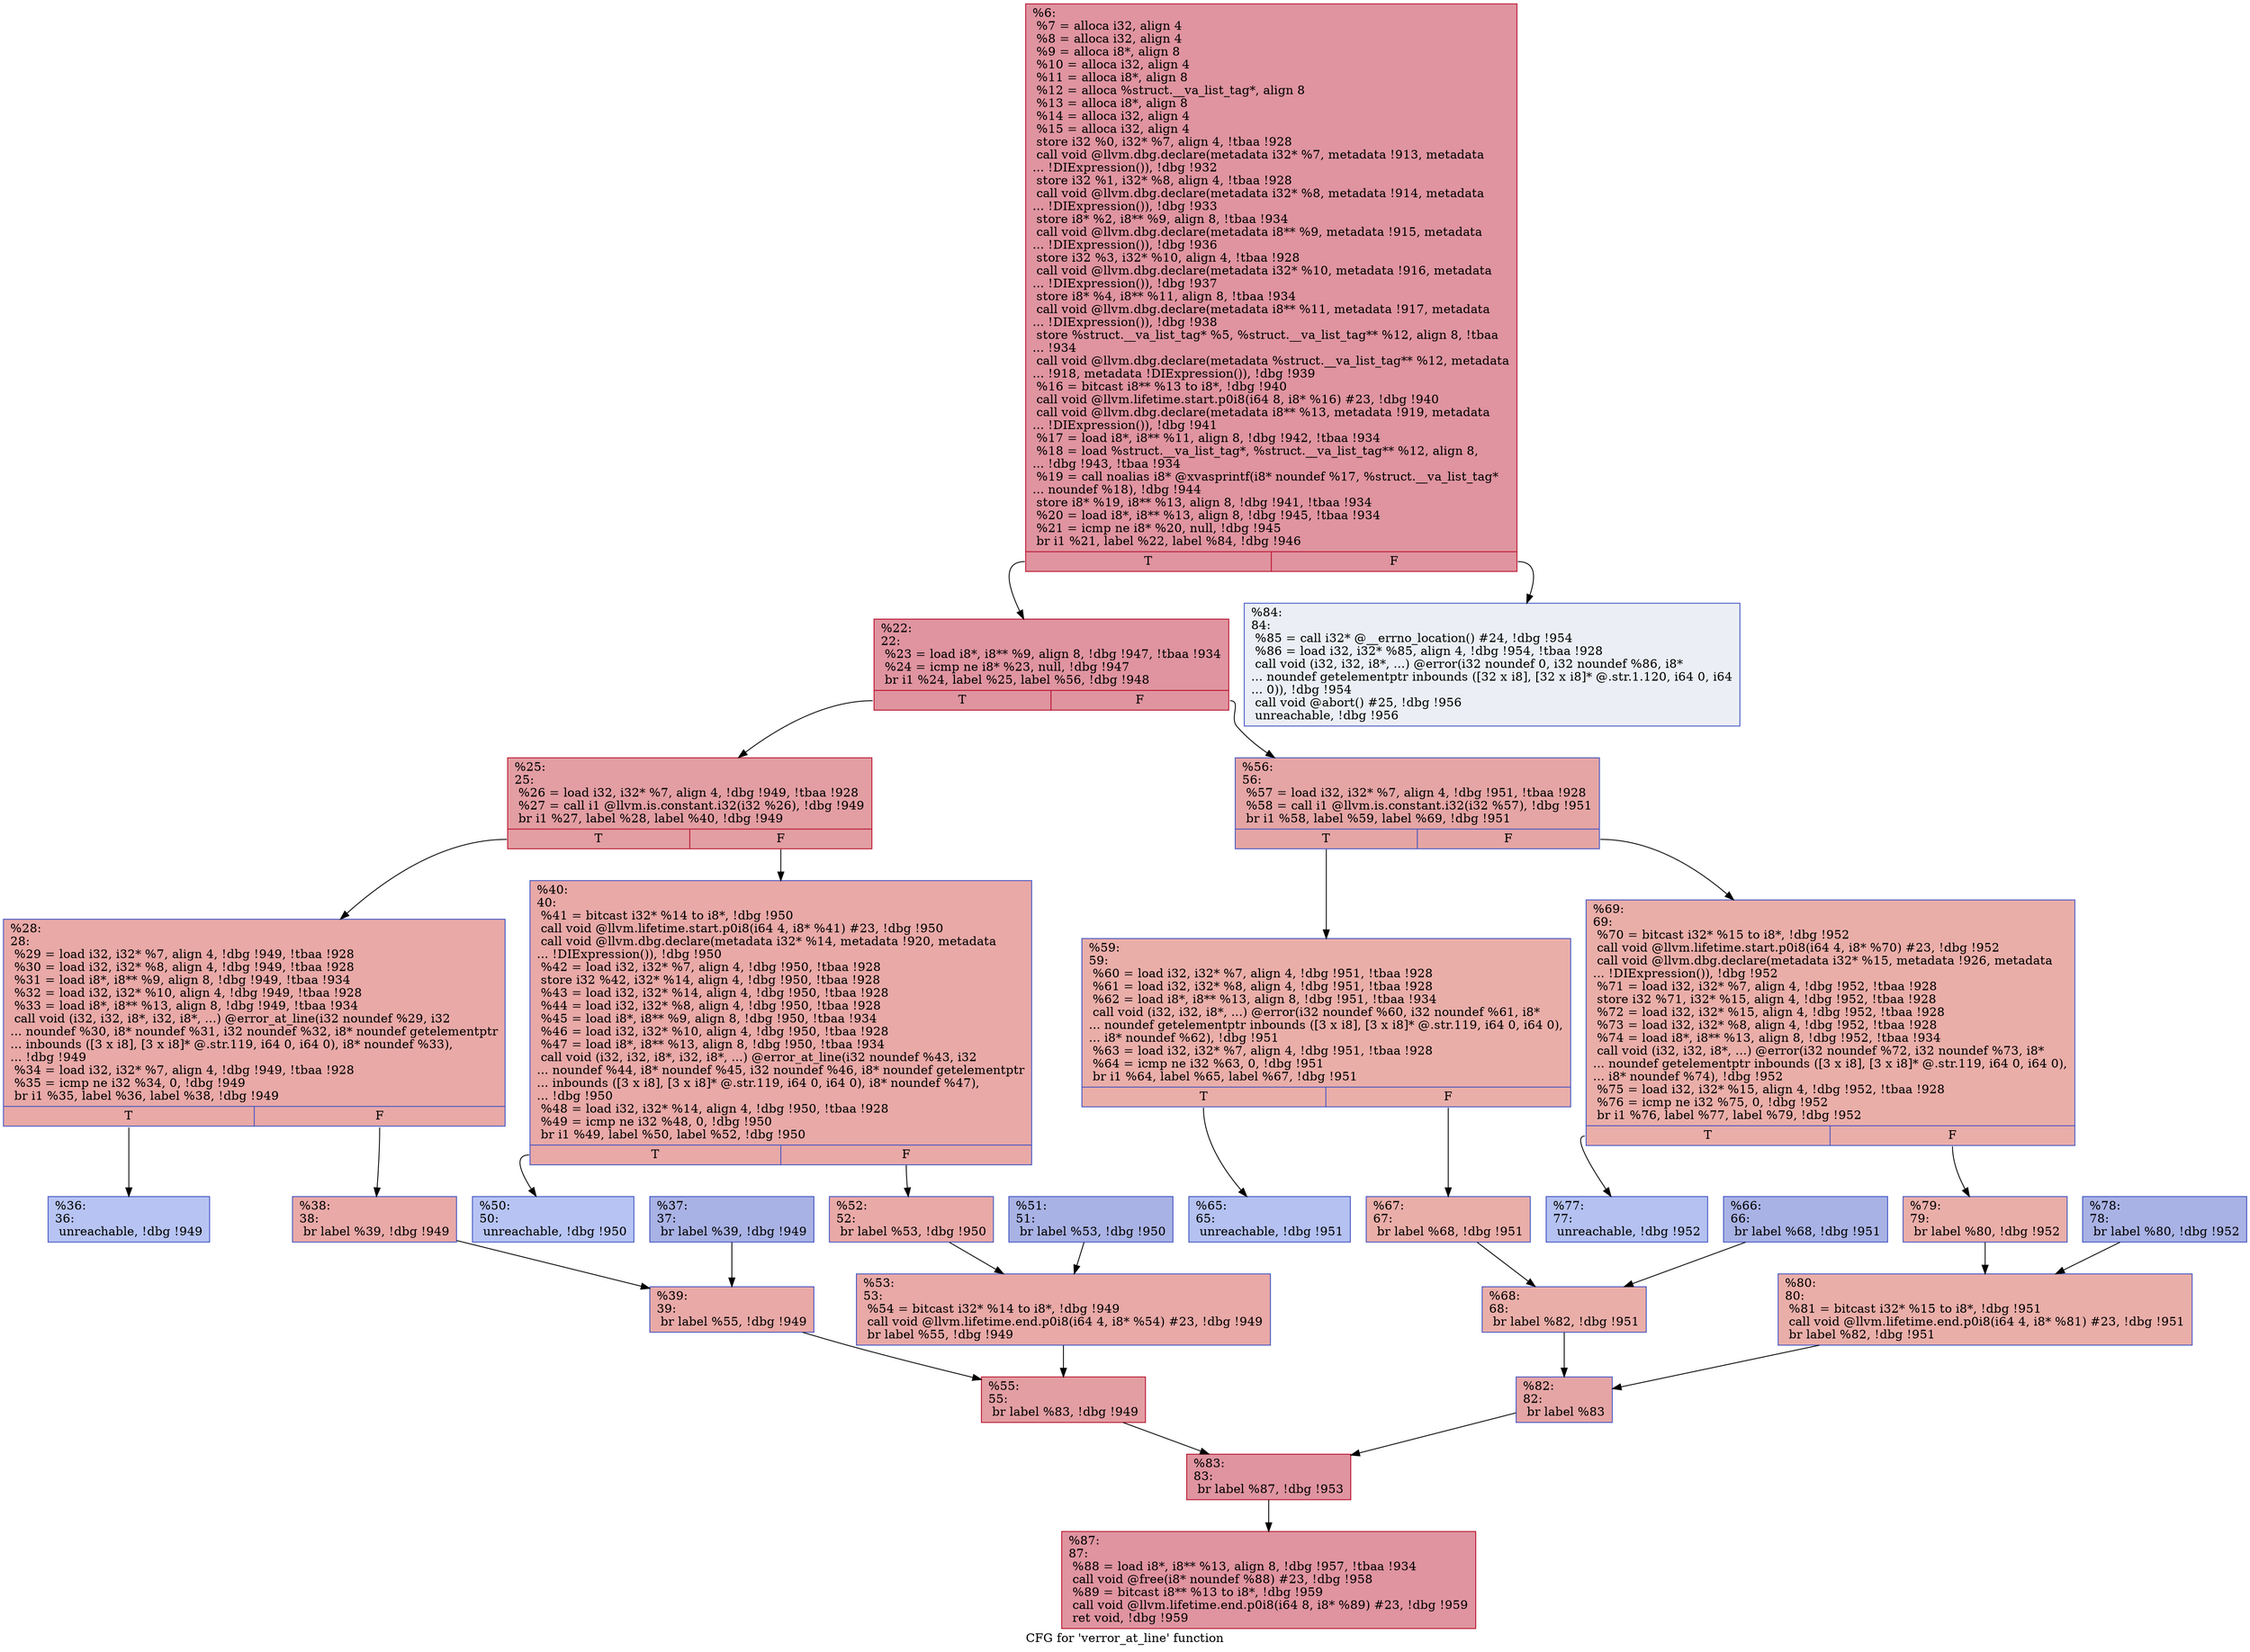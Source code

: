 digraph "CFG for 'verror_at_line' function" {
	label="CFG for 'verror_at_line' function";

	Node0x15d8290 [shape=record,color="#b70d28ff", style=filled, fillcolor="#b70d2870",label="{%6:\l  %7 = alloca i32, align 4\l  %8 = alloca i32, align 4\l  %9 = alloca i8*, align 8\l  %10 = alloca i32, align 4\l  %11 = alloca i8*, align 8\l  %12 = alloca %struct.__va_list_tag*, align 8\l  %13 = alloca i8*, align 8\l  %14 = alloca i32, align 4\l  %15 = alloca i32, align 4\l  store i32 %0, i32* %7, align 4, !tbaa !928\l  call void @llvm.dbg.declare(metadata i32* %7, metadata !913, metadata\l... !DIExpression()), !dbg !932\l  store i32 %1, i32* %8, align 4, !tbaa !928\l  call void @llvm.dbg.declare(metadata i32* %8, metadata !914, metadata\l... !DIExpression()), !dbg !933\l  store i8* %2, i8** %9, align 8, !tbaa !934\l  call void @llvm.dbg.declare(metadata i8** %9, metadata !915, metadata\l... !DIExpression()), !dbg !936\l  store i32 %3, i32* %10, align 4, !tbaa !928\l  call void @llvm.dbg.declare(metadata i32* %10, metadata !916, metadata\l... !DIExpression()), !dbg !937\l  store i8* %4, i8** %11, align 8, !tbaa !934\l  call void @llvm.dbg.declare(metadata i8** %11, metadata !917, metadata\l... !DIExpression()), !dbg !938\l  store %struct.__va_list_tag* %5, %struct.__va_list_tag** %12, align 8, !tbaa\l... !934\l  call void @llvm.dbg.declare(metadata %struct.__va_list_tag** %12, metadata\l... !918, metadata !DIExpression()), !dbg !939\l  %16 = bitcast i8** %13 to i8*, !dbg !940\l  call void @llvm.lifetime.start.p0i8(i64 8, i8* %16) #23, !dbg !940\l  call void @llvm.dbg.declare(metadata i8** %13, metadata !919, metadata\l... !DIExpression()), !dbg !941\l  %17 = load i8*, i8** %11, align 8, !dbg !942, !tbaa !934\l  %18 = load %struct.__va_list_tag*, %struct.__va_list_tag** %12, align 8,\l... !dbg !943, !tbaa !934\l  %19 = call noalias i8* @xvasprintf(i8* noundef %17, %struct.__va_list_tag*\l... noundef %18), !dbg !944\l  store i8* %19, i8** %13, align 8, !dbg !941, !tbaa !934\l  %20 = load i8*, i8** %13, align 8, !dbg !945, !tbaa !934\l  %21 = icmp ne i8* %20, null, !dbg !945\l  br i1 %21, label %22, label %84, !dbg !946\l|{<s0>T|<s1>F}}"];
	Node0x15d8290:s0 -> Node0x15d82e0;
	Node0x15d8290:s1 -> Node0x15d8b00;
	Node0x15d82e0 [shape=record,color="#b70d28ff", style=filled, fillcolor="#b70d2870",label="{%22:\l22:                                               \l  %23 = load i8*, i8** %9, align 8, !dbg !947, !tbaa !934\l  %24 = icmp ne i8* %23, null, !dbg !947\l  br i1 %24, label %25, label %56, !dbg !948\l|{<s0>T|<s1>F}}"];
	Node0x15d82e0:s0 -> Node0x15d8330;
	Node0x15d82e0:s1 -> Node0x15d86f0;
	Node0x15d8330 [shape=record,color="#b70d28ff", style=filled, fillcolor="#be242e70",label="{%25:\l25:                                               \l  %26 = load i32, i32* %7, align 4, !dbg !949, !tbaa !928\l  %27 = call i1 @llvm.is.constant.i32(i32 %26), !dbg !949\l  br i1 %27, label %28, label %40, !dbg !949\l|{<s0>T|<s1>F}}"];
	Node0x15d8330:s0 -> Node0x15d8380;
	Node0x15d8330:s1 -> Node0x15d8510;
	Node0x15d8380 [shape=record,color="#3d50c3ff", style=filled, fillcolor="#ca3b3770",label="{%28:\l28:                                               \l  %29 = load i32, i32* %7, align 4, !dbg !949, !tbaa !928\l  %30 = load i32, i32* %8, align 4, !dbg !949, !tbaa !928\l  %31 = load i8*, i8** %9, align 8, !dbg !949, !tbaa !934\l  %32 = load i32, i32* %10, align 4, !dbg !949, !tbaa !928\l  %33 = load i8*, i8** %13, align 8, !dbg !949, !tbaa !934\l  call void (i32, i32, i8*, i32, i8*, ...) @error_at_line(i32 noundef %29, i32\l... noundef %30, i8* noundef %31, i32 noundef %32, i8* noundef getelementptr\l... inbounds ([3 x i8], [3 x i8]* @.str.119, i64 0, i64 0), i8* noundef %33),\l... !dbg !949\l  %34 = load i32, i32* %7, align 4, !dbg !949, !tbaa !928\l  %35 = icmp ne i32 %34, 0, !dbg !949\l  br i1 %35, label %36, label %38, !dbg !949\l|{<s0>T|<s1>F}}"];
	Node0x15d8380:s0 -> Node0x15d83d0;
	Node0x15d8380:s1 -> Node0x15d8470;
	Node0x15d83d0 [shape=record,color="#3d50c3ff", style=filled, fillcolor="#5b7ae570",label="{%36:\l36:                                               \l  unreachable, !dbg !949\l}"];
	Node0x15d8420 [shape=record,color="#3d50c3ff", style=filled, fillcolor="#3d50c370",label="{%37:\l37:                                               \l  br label %39, !dbg !949\l}"];
	Node0x15d8420 -> Node0x15d84c0;
	Node0x15d8470 [shape=record,color="#3d50c3ff", style=filled, fillcolor="#ca3b3770",label="{%38:\l38:                                               \l  br label %39, !dbg !949\l}"];
	Node0x15d8470 -> Node0x15d84c0;
	Node0x15d84c0 [shape=record,color="#3d50c3ff", style=filled, fillcolor="#ca3b3770",label="{%39:\l39:                                               \l  br label %55, !dbg !949\l}"];
	Node0x15d84c0 -> Node0x15d86a0;
	Node0x15d8510 [shape=record,color="#3d50c3ff", style=filled, fillcolor="#ca3b3770",label="{%40:\l40:                                               \l  %41 = bitcast i32* %14 to i8*, !dbg !950\l  call void @llvm.lifetime.start.p0i8(i64 4, i8* %41) #23, !dbg !950\l  call void @llvm.dbg.declare(metadata i32* %14, metadata !920, metadata\l... !DIExpression()), !dbg !950\l  %42 = load i32, i32* %7, align 4, !dbg !950, !tbaa !928\l  store i32 %42, i32* %14, align 4, !dbg !950, !tbaa !928\l  %43 = load i32, i32* %14, align 4, !dbg !950, !tbaa !928\l  %44 = load i32, i32* %8, align 4, !dbg !950, !tbaa !928\l  %45 = load i8*, i8** %9, align 8, !dbg !950, !tbaa !934\l  %46 = load i32, i32* %10, align 4, !dbg !950, !tbaa !928\l  %47 = load i8*, i8** %13, align 8, !dbg !950, !tbaa !934\l  call void (i32, i32, i8*, i32, i8*, ...) @error_at_line(i32 noundef %43, i32\l... noundef %44, i8* noundef %45, i32 noundef %46, i8* noundef getelementptr\l... inbounds ([3 x i8], [3 x i8]* @.str.119, i64 0, i64 0), i8* noundef %47),\l... !dbg !950\l  %48 = load i32, i32* %14, align 4, !dbg !950, !tbaa !928\l  %49 = icmp ne i32 %48, 0, !dbg !950\l  br i1 %49, label %50, label %52, !dbg !950\l|{<s0>T|<s1>F}}"];
	Node0x15d8510:s0 -> Node0x15d8560;
	Node0x15d8510:s1 -> Node0x15d8600;
	Node0x15d8560 [shape=record,color="#3d50c3ff", style=filled, fillcolor="#5b7ae570",label="{%50:\l50:                                               \l  unreachable, !dbg !950\l}"];
	Node0x15d85b0 [shape=record,color="#3d50c3ff", style=filled, fillcolor="#3d50c370",label="{%51:\l51:                                               \l  br label %53, !dbg !950\l}"];
	Node0x15d85b0 -> Node0x15d8650;
	Node0x15d8600 [shape=record,color="#3d50c3ff", style=filled, fillcolor="#ca3b3770",label="{%52:\l52:                                               \l  br label %53, !dbg !950\l}"];
	Node0x15d8600 -> Node0x15d8650;
	Node0x15d8650 [shape=record,color="#3d50c3ff", style=filled, fillcolor="#ca3b3770",label="{%53:\l53:                                               \l  %54 = bitcast i32* %14 to i8*, !dbg !949\l  call void @llvm.lifetime.end.p0i8(i64 4, i8* %54) #23, !dbg !949\l  br label %55, !dbg !949\l}"];
	Node0x15d8650 -> Node0x15d86a0;
	Node0x15d86a0 [shape=record,color="#b70d28ff", style=filled, fillcolor="#be242e70",label="{%55:\l55:                                               \l  br label %83, !dbg !949\l}"];
	Node0x15d86a0 -> Node0x15d8ab0;
	Node0x15d86f0 [shape=record,color="#3d50c3ff", style=filled, fillcolor="#c5333470",label="{%56:\l56:                                               \l  %57 = load i32, i32* %7, align 4, !dbg !951, !tbaa !928\l  %58 = call i1 @llvm.is.constant.i32(i32 %57), !dbg !951\l  br i1 %58, label %59, label %69, !dbg !951\l|{<s0>T|<s1>F}}"];
	Node0x15d86f0:s0 -> Node0x15d8740;
	Node0x15d86f0:s1 -> Node0x15d88d0;
	Node0x15d8740 [shape=record,color="#3d50c3ff", style=filled, fillcolor="#d0473d70",label="{%59:\l59:                                               \l  %60 = load i32, i32* %7, align 4, !dbg !951, !tbaa !928\l  %61 = load i32, i32* %8, align 4, !dbg !951, !tbaa !928\l  %62 = load i8*, i8** %13, align 8, !dbg !951, !tbaa !934\l  call void (i32, i32, i8*, ...) @error(i32 noundef %60, i32 noundef %61, i8*\l... noundef getelementptr inbounds ([3 x i8], [3 x i8]* @.str.119, i64 0, i64 0),\l... i8* noundef %62), !dbg !951\l  %63 = load i32, i32* %7, align 4, !dbg !951, !tbaa !928\l  %64 = icmp ne i32 %63, 0, !dbg !951\l  br i1 %64, label %65, label %67, !dbg !951\l|{<s0>T|<s1>F}}"];
	Node0x15d8740:s0 -> Node0x15d8790;
	Node0x15d8740:s1 -> Node0x15d8830;
	Node0x15d8790 [shape=record,color="#3d50c3ff", style=filled, fillcolor="#5572df70",label="{%65:\l65:                                               \l  unreachable, !dbg !951\l}"];
	Node0x15d87e0 [shape=record,color="#3d50c3ff", style=filled, fillcolor="#3d50c370",label="{%66:\l66:                                               \l  br label %68, !dbg !951\l}"];
	Node0x15d87e0 -> Node0x15d8880;
	Node0x15d8830 [shape=record,color="#3d50c3ff", style=filled, fillcolor="#d0473d70",label="{%67:\l67:                                               \l  br label %68, !dbg !951\l}"];
	Node0x15d8830 -> Node0x15d8880;
	Node0x15d8880 [shape=record,color="#3d50c3ff", style=filled, fillcolor="#d0473d70",label="{%68:\l68:                                               \l  br label %82, !dbg !951\l}"];
	Node0x15d8880 -> Node0x15d8a60;
	Node0x15d88d0 [shape=record,color="#3d50c3ff", style=filled, fillcolor="#d0473d70",label="{%69:\l69:                                               \l  %70 = bitcast i32* %15 to i8*, !dbg !952\l  call void @llvm.lifetime.start.p0i8(i64 4, i8* %70) #23, !dbg !952\l  call void @llvm.dbg.declare(metadata i32* %15, metadata !926, metadata\l... !DIExpression()), !dbg !952\l  %71 = load i32, i32* %7, align 4, !dbg !952, !tbaa !928\l  store i32 %71, i32* %15, align 4, !dbg !952, !tbaa !928\l  %72 = load i32, i32* %15, align 4, !dbg !952, !tbaa !928\l  %73 = load i32, i32* %8, align 4, !dbg !952, !tbaa !928\l  %74 = load i8*, i8** %13, align 8, !dbg !952, !tbaa !934\l  call void (i32, i32, i8*, ...) @error(i32 noundef %72, i32 noundef %73, i8*\l... noundef getelementptr inbounds ([3 x i8], [3 x i8]* @.str.119, i64 0, i64 0),\l... i8* noundef %74), !dbg !952\l  %75 = load i32, i32* %15, align 4, !dbg !952, !tbaa !928\l  %76 = icmp ne i32 %75, 0, !dbg !952\l  br i1 %76, label %77, label %79, !dbg !952\l|{<s0>T|<s1>F}}"];
	Node0x15d88d0:s0 -> Node0x15d8920;
	Node0x15d88d0:s1 -> Node0x15d89c0;
	Node0x15d8920 [shape=record,color="#3d50c3ff", style=filled, fillcolor="#5572df70",label="{%77:\l77:                                               \l  unreachable, !dbg !952\l}"];
	Node0x15d8970 [shape=record,color="#3d50c3ff", style=filled, fillcolor="#3d50c370",label="{%78:\l78:                                               \l  br label %80, !dbg !952\l}"];
	Node0x15d8970 -> Node0x15d8a10;
	Node0x15d89c0 [shape=record,color="#3d50c3ff", style=filled, fillcolor="#d0473d70",label="{%79:\l79:                                               \l  br label %80, !dbg !952\l}"];
	Node0x15d89c0 -> Node0x15d8a10;
	Node0x15d8a10 [shape=record,color="#3d50c3ff", style=filled, fillcolor="#d0473d70",label="{%80:\l80:                                               \l  %81 = bitcast i32* %15 to i8*, !dbg !951\l  call void @llvm.lifetime.end.p0i8(i64 4, i8* %81) #23, !dbg !951\l  br label %82, !dbg !951\l}"];
	Node0x15d8a10 -> Node0x15d8a60;
	Node0x15d8a60 [shape=record,color="#3d50c3ff", style=filled, fillcolor="#c5333470",label="{%82:\l82:                                               \l  br label %83\l}"];
	Node0x15d8a60 -> Node0x15d8ab0;
	Node0x15d8ab0 [shape=record,color="#b70d28ff", style=filled, fillcolor="#b70d2870",label="{%83:\l83:                                               \l  br label %87, !dbg !953\l}"];
	Node0x15d8ab0 -> Node0x15d8b50;
	Node0x15d8b00 [shape=record,color="#3d50c3ff", style=filled, fillcolor="#d1dae970",label="{%84:\l84:                                               \l  %85 = call i32* @__errno_location() #24, !dbg !954\l  %86 = load i32, i32* %85, align 4, !dbg !954, !tbaa !928\l  call void (i32, i32, i8*, ...) @error(i32 noundef 0, i32 noundef %86, i8*\l... noundef getelementptr inbounds ([32 x i8], [32 x i8]* @.str.1.120, i64 0, i64\l... 0)), !dbg !954\l  call void @abort() #25, !dbg !956\l  unreachable, !dbg !956\l}"];
	Node0x15d8b50 [shape=record,color="#b70d28ff", style=filled, fillcolor="#b70d2870",label="{%87:\l87:                                               \l  %88 = load i8*, i8** %13, align 8, !dbg !957, !tbaa !934\l  call void @free(i8* noundef %88) #23, !dbg !958\l  %89 = bitcast i8** %13 to i8*, !dbg !959\l  call void @llvm.lifetime.end.p0i8(i64 8, i8* %89) #23, !dbg !959\l  ret void, !dbg !959\l}"];
}
